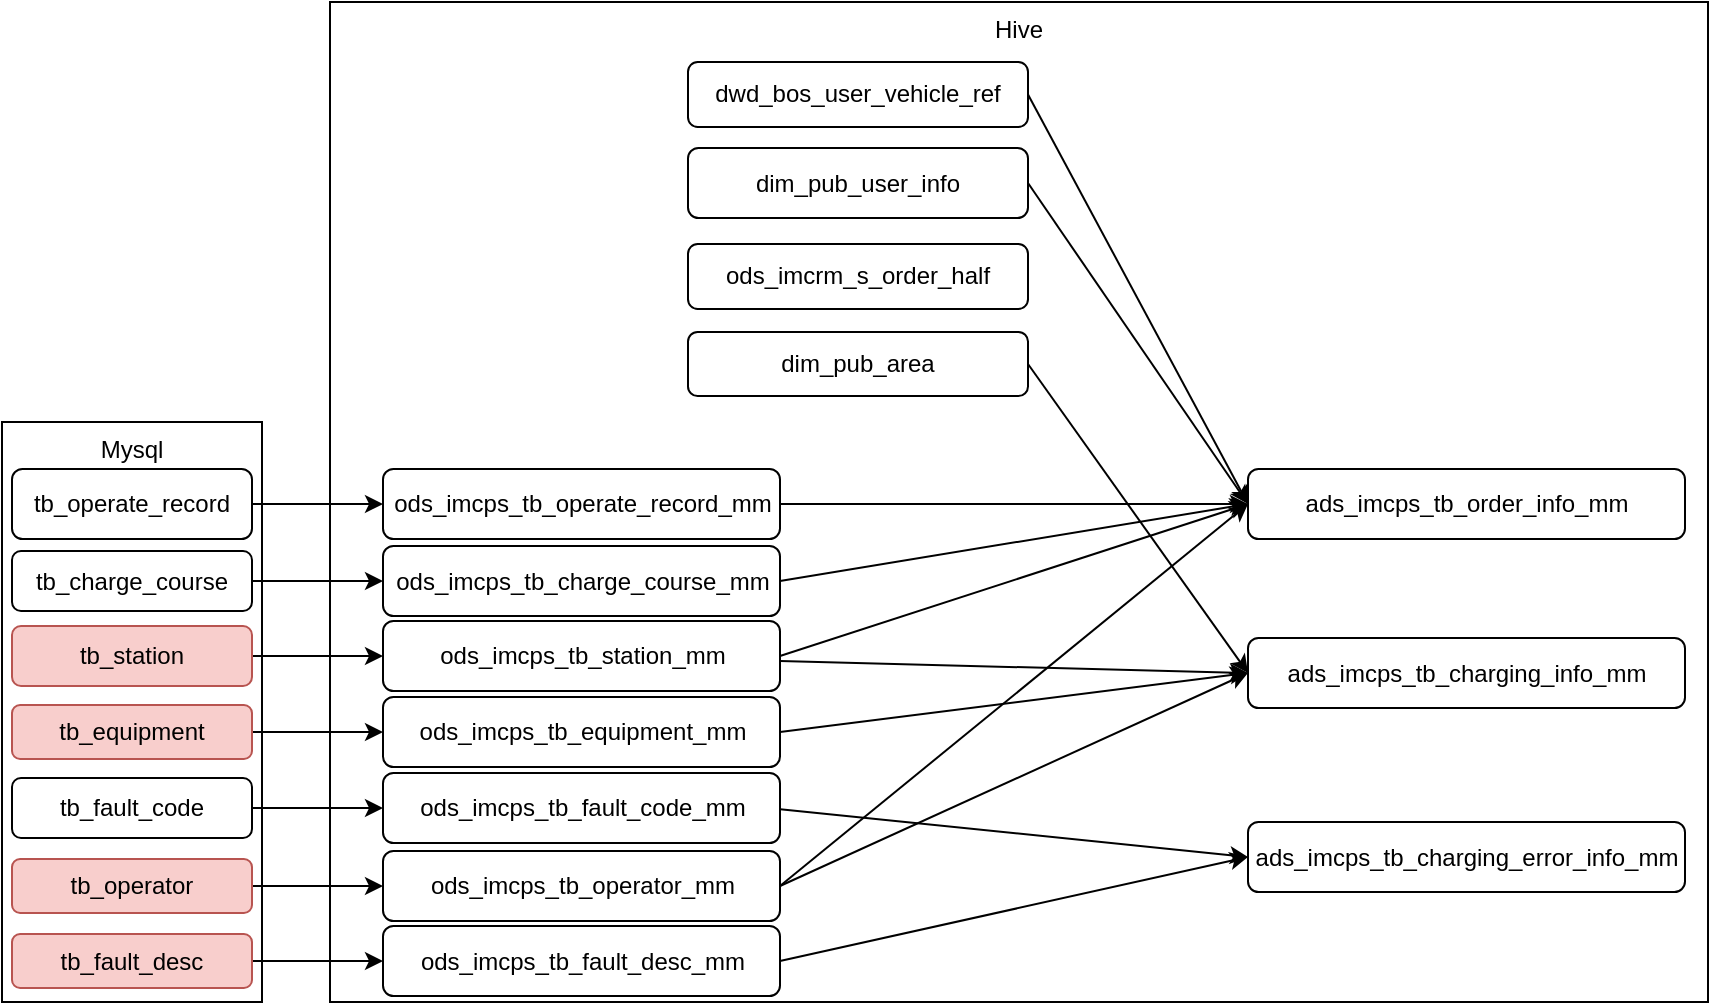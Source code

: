 <mxfile version="15.9.6" type="github">
  <diagram id="J1Vowh26vLz53ZqqpYSX" name="第 1 页">
    <mxGraphModel dx="1038" dy="1660" grid="1" gridSize="10" guides="1" tooltips="1" connect="1" arrows="1" fold="1" page="1" pageScale="1" pageWidth="827" pageHeight="1169" math="0" shadow="0">
      <root>
        <mxCell id="0" />
        <mxCell id="1" parent="0" />
        <mxCell id="ODQM6ZstjYPvC5WV3IUR-15" value="Hive" style="rounded=0;whiteSpace=wrap;html=1;verticalAlign=top;" vertex="1" parent="1">
          <mxGeometry x="190" y="-140" width="689" height="500" as="geometry" />
        </mxCell>
        <mxCell id="ODQM6ZstjYPvC5WV3IUR-1" value="Mysql" style="rounded=0;whiteSpace=wrap;html=1;verticalAlign=top;" vertex="1" parent="1">
          <mxGeometry x="26" y="70" width="130" height="290" as="geometry" />
        </mxCell>
        <mxCell id="ODQM6ZstjYPvC5WV3IUR-16" style="rounded=0;orthogonalLoop=1;jettySize=auto;html=1;entryX=0;entryY=0.5;entryDx=0;entryDy=0;" edge="1" parent="1" source="ODQM6ZstjYPvC5WV3IUR-2" target="ODQM6ZstjYPvC5WV3IUR-20">
          <mxGeometry relative="1" as="geometry">
            <mxPoint x="276" y="112.5" as="targetPoint" />
          </mxGeometry>
        </mxCell>
        <mxCell id="ODQM6ZstjYPvC5WV3IUR-2" value="tb_operate_record" style="rounded=1;whiteSpace=wrap;html=1;" vertex="1" parent="1">
          <mxGeometry x="31" y="93.5" width="120" height="35" as="geometry" />
        </mxCell>
        <mxCell id="ODQM6ZstjYPvC5WV3IUR-26" style="rounded=0;orthogonalLoop=1;jettySize=auto;html=1;entryX=0;entryY=0.5;entryDx=0;entryDy=0;" edge="1" parent="1" source="ODQM6ZstjYPvC5WV3IUR-3" target="ODQM6ZstjYPvC5WV3IUR-21">
          <mxGeometry relative="1" as="geometry" />
        </mxCell>
        <mxCell id="ODQM6ZstjYPvC5WV3IUR-3" value="tb_charge_course" style="rounded=1;whiteSpace=wrap;html=1;" vertex="1" parent="1">
          <mxGeometry x="31" y="134.5" width="120" height="30" as="geometry" />
        </mxCell>
        <mxCell id="ODQM6ZstjYPvC5WV3IUR-27" style="edgeStyle=none;rounded=0;orthogonalLoop=1;jettySize=auto;html=1;entryX=0;entryY=0.5;entryDx=0;entryDy=0;" edge="1" parent="1" source="ODQM6ZstjYPvC5WV3IUR-4" target="ODQM6ZstjYPvC5WV3IUR-22">
          <mxGeometry relative="1" as="geometry" />
        </mxCell>
        <mxCell id="ODQM6ZstjYPvC5WV3IUR-4" value="tb_station" style="rounded=1;whiteSpace=wrap;html=1;fillColor=#f8cecc;strokeColor=#b85450;" vertex="1" parent="1">
          <mxGeometry x="31" y="172" width="120" height="30" as="geometry" />
        </mxCell>
        <mxCell id="ODQM6ZstjYPvC5WV3IUR-28" style="edgeStyle=none;rounded=0;orthogonalLoop=1;jettySize=auto;html=1;entryX=0;entryY=0.5;entryDx=0;entryDy=0;" edge="1" parent="1" source="ODQM6ZstjYPvC5WV3IUR-5" target="ODQM6ZstjYPvC5WV3IUR-23">
          <mxGeometry relative="1" as="geometry" />
        </mxCell>
        <mxCell id="ODQM6ZstjYPvC5WV3IUR-5" value="tb_equipment" style="rounded=1;whiteSpace=wrap;html=1;fillColor=#f8cecc;strokeColor=#b85450;" vertex="1" parent="1">
          <mxGeometry x="31" y="211.5" width="120" height="27" as="geometry" />
        </mxCell>
        <mxCell id="ODQM6ZstjYPvC5WV3IUR-29" style="edgeStyle=none;rounded=0;orthogonalLoop=1;jettySize=auto;html=1;" edge="1" parent="1" source="ODQM6ZstjYPvC5WV3IUR-6" target="ODQM6ZstjYPvC5WV3IUR-24">
          <mxGeometry relative="1" as="geometry" />
        </mxCell>
        <mxCell id="ODQM6ZstjYPvC5WV3IUR-6" value="tb_fault_code" style="rounded=1;whiteSpace=wrap;html=1;" vertex="1" parent="1">
          <mxGeometry x="31" y="248" width="120" height="30" as="geometry" />
        </mxCell>
        <mxCell id="ODQM6ZstjYPvC5WV3IUR-30" style="edgeStyle=none;rounded=0;orthogonalLoop=1;jettySize=auto;html=1;entryX=0;entryY=0.5;entryDx=0;entryDy=0;" edge="1" parent="1" source="ODQM6ZstjYPvC5WV3IUR-7" target="ODQM6ZstjYPvC5WV3IUR-25">
          <mxGeometry relative="1" as="geometry" />
        </mxCell>
        <mxCell id="ODQM6ZstjYPvC5WV3IUR-7" value="tb_operator" style="rounded=1;whiteSpace=wrap;html=1;fillColor=#f8cecc;strokeColor=#b85450;" vertex="1" parent="1">
          <mxGeometry x="31" y="288.5" width="120" height="27" as="geometry" />
        </mxCell>
        <mxCell id="ODQM6ZstjYPvC5WV3IUR-42" style="edgeStyle=none;rounded=0;orthogonalLoop=1;jettySize=auto;html=1;entryX=0;entryY=0.5;entryDx=0;entryDy=0;exitX=1;exitY=0.5;exitDx=0;exitDy=0;" edge="1" parent="1" source="ODQM6ZstjYPvC5WV3IUR-10" target="ODQM6ZstjYPvC5WV3IUR-32">
          <mxGeometry relative="1" as="geometry" />
        </mxCell>
        <mxCell id="ODQM6ZstjYPvC5WV3IUR-10" value="dwd_bos_user_vehicle_ref" style="rounded=1;whiteSpace=wrap;html=1;" vertex="1" parent="1">
          <mxGeometry x="369" y="-110" width="170" height="32.5" as="geometry" />
        </mxCell>
        <mxCell id="ODQM6ZstjYPvC5WV3IUR-47" style="edgeStyle=none;rounded=0;orthogonalLoop=1;jettySize=auto;html=1;entryX=0;entryY=0.5;entryDx=0;entryDy=0;exitX=1;exitY=0.5;exitDx=0;exitDy=0;" edge="1" parent="1" source="ODQM6ZstjYPvC5WV3IUR-11" target="ODQM6ZstjYPvC5WV3IUR-33">
          <mxGeometry relative="1" as="geometry" />
        </mxCell>
        <mxCell id="ODQM6ZstjYPvC5WV3IUR-11" value="dim_pub_area" style="rounded=1;whiteSpace=wrap;html=1;" vertex="1" parent="1">
          <mxGeometry x="369" y="25" width="170" height="32" as="geometry" />
        </mxCell>
        <mxCell id="ODQM6ZstjYPvC5WV3IUR-43" style="edgeStyle=none;rounded=0;orthogonalLoop=1;jettySize=auto;html=1;entryX=0;entryY=0.5;entryDx=0;entryDy=0;exitX=1;exitY=0.5;exitDx=0;exitDy=0;" edge="1" parent="1" source="ODQM6ZstjYPvC5WV3IUR-12" target="ODQM6ZstjYPvC5WV3IUR-32">
          <mxGeometry relative="1" as="geometry" />
        </mxCell>
        <mxCell id="ODQM6ZstjYPvC5WV3IUR-12" value="dim_pub_user_info" style="rounded=1;whiteSpace=wrap;html=1;" vertex="1" parent="1">
          <mxGeometry x="369" y="-67" width="170" height="35" as="geometry" />
        </mxCell>
        <mxCell id="ODQM6ZstjYPvC5WV3IUR-14" value="ods_imcrm_s_order_half" style="rounded=1;whiteSpace=wrap;html=1;" vertex="1" parent="1">
          <mxGeometry x="369" y="-19" width="170" height="32.5" as="geometry" />
        </mxCell>
        <mxCell id="ODQM6ZstjYPvC5WV3IUR-39" style="edgeStyle=none;rounded=0;orthogonalLoop=1;jettySize=auto;html=1;exitX=1;exitY=0.5;exitDx=0;exitDy=0;entryX=0;entryY=0.5;entryDx=0;entryDy=0;" edge="1" parent="1" source="ODQM6ZstjYPvC5WV3IUR-20" target="ODQM6ZstjYPvC5WV3IUR-32">
          <mxGeometry relative="1" as="geometry" />
        </mxCell>
        <mxCell id="ODQM6ZstjYPvC5WV3IUR-20" value="ods_imcps_tb_operate_record_mm" style="rounded=1;whiteSpace=wrap;html=1;" vertex="1" parent="1">
          <mxGeometry x="216.5" y="93.5" width="198.5" height="35" as="geometry" />
        </mxCell>
        <mxCell id="ODQM6ZstjYPvC5WV3IUR-40" style="edgeStyle=none;rounded=0;orthogonalLoop=1;jettySize=auto;html=1;entryX=0;entryY=0.5;entryDx=0;entryDy=0;exitX=1;exitY=0.5;exitDx=0;exitDy=0;" edge="1" parent="1" source="ODQM6ZstjYPvC5WV3IUR-21" target="ODQM6ZstjYPvC5WV3IUR-32">
          <mxGeometry relative="1" as="geometry" />
        </mxCell>
        <mxCell id="ODQM6ZstjYPvC5WV3IUR-21" value="ods_imcps_tb_charge_course_mm" style="rounded=1;whiteSpace=wrap;html=1;" vertex="1" parent="1">
          <mxGeometry x="216.5" y="132" width="198.5" height="35" as="geometry" />
        </mxCell>
        <mxCell id="ODQM6ZstjYPvC5WV3IUR-41" style="edgeStyle=none;rounded=0;orthogonalLoop=1;jettySize=auto;html=1;entryX=0;entryY=0.5;entryDx=0;entryDy=0;exitX=1;exitY=0.5;exitDx=0;exitDy=0;" edge="1" parent="1" source="ODQM6ZstjYPvC5WV3IUR-22" target="ODQM6ZstjYPvC5WV3IUR-32">
          <mxGeometry relative="1" as="geometry" />
        </mxCell>
        <mxCell id="ODQM6ZstjYPvC5WV3IUR-46" style="edgeStyle=none;rounded=0;orthogonalLoop=1;jettySize=auto;html=1;entryX=0;entryY=0.5;entryDx=0;entryDy=0;" edge="1" parent="1" source="ODQM6ZstjYPvC5WV3IUR-22" target="ODQM6ZstjYPvC5WV3IUR-33">
          <mxGeometry relative="1" as="geometry" />
        </mxCell>
        <mxCell id="ODQM6ZstjYPvC5WV3IUR-22" value="ods_imcps_tb_station_mm" style="rounded=1;whiteSpace=wrap;html=1;" vertex="1" parent="1">
          <mxGeometry x="216.5" y="169.5" width="198.5" height="35" as="geometry" />
        </mxCell>
        <mxCell id="ODQM6ZstjYPvC5WV3IUR-45" style="edgeStyle=none;rounded=0;orthogonalLoop=1;jettySize=auto;html=1;entryX=0;entryY=0.5;entryDx=0;entryDy=0;exitX=1;exitY=0.5;exitDx=0;exitDy=0;" edge="1" parent="1" source="ODQM6ZstjYPvC5WV3IUR-23" target="ODQM6ZstjYPvC5WV3IUR-33">
          <mxGeometry relative="1" as="geometry" />
        </mxCell>
        <mxCell id="ODQM6ZstjYPvC5WV3IUR-23" value="ods_imcps_tb_equipment_mm" style="rounded=1;whiteSpace=wrap;html=1;" vertex="1" parent="1">
          <mxGeometry x="216.5" y="207.5" width="198.5" height="35" as="geometry" />
        </mxCell>
        <mxCell id="ODQM6ZstjYPvC5WV3IUR-49" style="edgeStyle=none;rounded=0;orthogonalLoop=1;jettySize=auto;html=1;entryX=0;entryY=0.5;entryDx=0;entryDy=0;" edge="1" parent="1" target="ODQM6ZstjYPvC5WV3IUR-34">
          <mxGeometry relative="1" as="geometry">
            <mxPoint x="409" y="263" as="sourcePoint" />
          </mxGeometry>
        </mxCell>
        <mxCell id="ODQM6ZstjYPvC5WV3IUR-24" value="ods_imcps_tb_fault_code_mm" style="rounded=1;whiteSpace=wrap;html=1;" vertex="1" parent="1">
          <mxGeometry x="216.5" y="245.5" width="198.5" height="35" as="geometry" />
        </mxCell>
        <mxCell id="ODQM6ZstjYPvC5WV3IUR-44" style="edgeStyle=none;rounded=0;orthogonalLoop=1;jettySize=auto;html=1;entryX=0;entryY=0.5;entryDx=0;entryDy=0;exitX=1;exitY=0.5;exitDx=0;exitDy=0;" edge="1" parent="1" source="ODQM6ZstjYPvC5WV3IUR-25" target="ODQM6ZstjYPvC5WV3IUR-32">
          <mxGeometry relative="1" as="geometry" />
        </mxCell>
        <mxCell id="ODQM6ZstjYPvC5WV3IUR-48" style="edgeStyle=none;rounded=0;orthogonalLoop=1;jettySize=auto;html=1;entryX=0;entryY=0.5;entryDx=0;entryDy=0;exitX=1;exitY=0.5;exitDx=0;exitDy=0;" edge="1" parent="1" source="ODQM6ZstjYPvC5WV3IUR-25" target="ODQM6ZstjYPvC5WV3IUR-33">
          <mxGeometry relative="1" as="geometry" />
        </mxCell>
        <mxCell id="ODQM6ZstjYPvC5WV3IUR-25" value="ods_imcps_tb_operator_mm" style="rounded=1;whiteSpace=wrap;html=1;" vertex="1" parent="1">
          <mxGeometry x="216.5" y="284.5" width="198.5" height="35" as="geometry" />
        </mxCell>
        <mxCell id="ODQM6ZstjYPvC5WV3IUR-32" value="ads_imcps_tb_order_info_mm" style="rounded=1;whiteSpace=wrap;html=1;" vertex="1" parent="1">
          <mxGeometry x="649" y="93.5" width="218.5" height="35" as="geometry" />
        </mxCell>
        <mxCell id="ODQM6ZstjYPvC5WV3IUR-33" value="ads_imcps_tb_charging_info_mm" style="rounded=1;whiteSpace=wrap;html=1;" vertex="1" parent="1">
          <mxGeometry x="649" y="178" width="218.5" height="35" as="geometry" />
        </mxCell>
        <mxCell id="ODQM6ZstjYPvC5WV3IUR-34" value="ads_imcps_tb_charging_error_info_mm" style="rounded=1;whiteSpace=wrap;html=1;" vertex="1" parent="1">
          <mxGeometry x="649" y="270" width="218.5" height="35" as="geometry" />
        </mxCell>
        <mxCell id="ODQM6ZstjYPvC5WV3IUR-52" style="edgeStyle=none;rounded=0;orthogonalLoop=1;jettySize=auto;html=1;entryX=0;entryY=0.5;entryDx=0;entryDy=0;exitX=1;exitY=0.5;exitDx=0;exitDy=0;" edge="1" parent="1" source="ODQM6ZstjYPvC5WV3IUR-50" target="ODQM6ZstjYPvC5WV3IUR-51">
          <mxGeometry relative="1" as="geometry" />
        </mxCell>
        <mxCell id="ODQM6ZstjYPvC5WV3IUR-50" value="tb_fault_desc" style="rounded=1;whiteSpace=wrap;html=1;fillColor=#f8cecc;strokeColor=#b85450;" vertex="1" parent="1">
          <mxGeometry x="31" y="326" width="120" height="27" as="geometry" />
        </mxCell>
        <mxCell id="ODQM6ZstjYPvC5WV3IUR-53" style="edgeStyle=none;rounded=0;orthogonalLoop=1;jettySize=auto;html=1;entryX=0;entryY=0.5;entryDx=0;entryDy=0;exitX=1;exitY=0.5;exitDx=0;exitDy=0;" edge="1" parent="1" source="ODQM6ZstjYPvC5WV3IUR-51" target="ODQM6ZstjYPvC5WV3IUR-34">
          <mxGeometry relative="1" as="geometry" />
        </mxCell>
        <mxCell id="ODQM6ZstjYPvC5WV3IUR-51" value="ods_imcps_tb_fault_desc_mm" style="rounded=1;whiteSpace=wrap;html=1;" vertex="1" parent="1">
          <mxGeometry x="216.5" y="322" width="198.5" height="35" as="geometry" />
        </mxCell>
      </root>
    </mxGraphModel>
  </diagram>
</mxfile>
